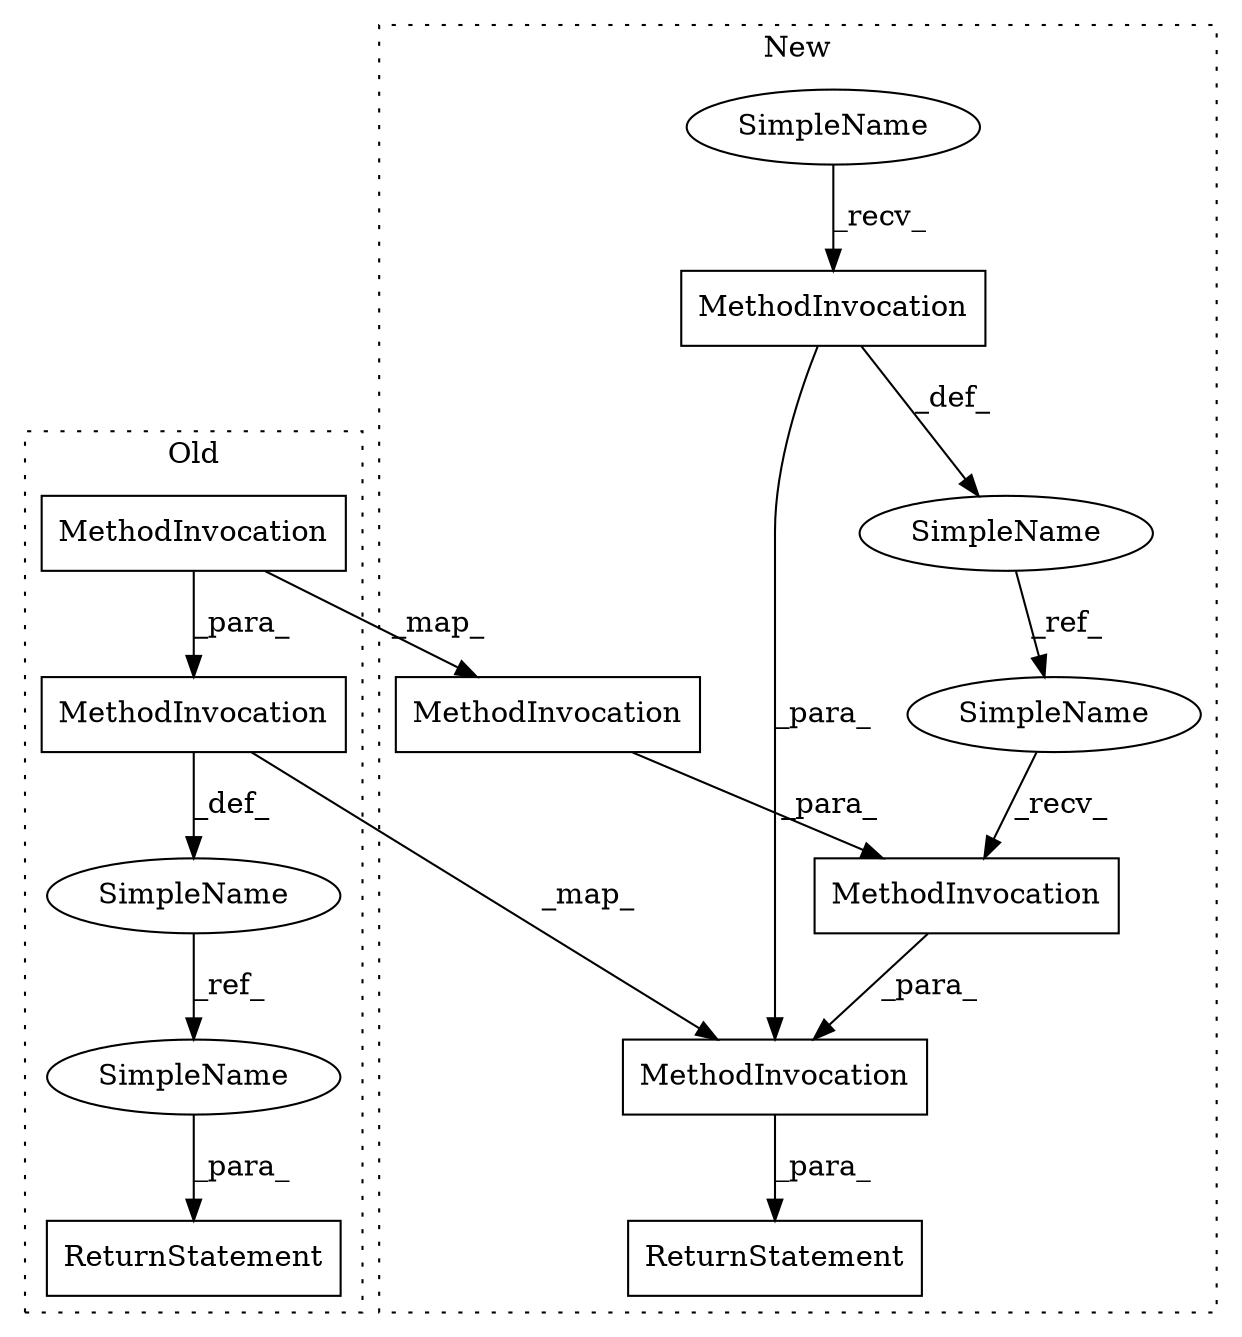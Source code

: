digraph G {
subgraph cluster0 {
3 [label="MethodInvocation" a="32" s="5174" l="10" shape="box"];
6 [label="MethodInvocation" a="32" s="5259,5271" l="5,1" shape="box"];
8 [label="ReturnStatement" a="41" s="5307" l="7" shape="box"];
12 [label="SimpleName" a="42" s="5251" l="5" shape="ellipse"];
13 [label="SimpleName" a="42" s="5314" l="5" shape="ellipse"];
label = "Old";
style="dotted";
}
subgraph cluster1 {
1 [label="MethodInvocation" a="32" s="5097" l="8" shape="box"];
2 [label="MethodInvocation" a="32" s="5137,5156" l="4,1" shape="box"];
4 [label="MethodInvocation" a="32" s="5214,5226" l="5,1" shape="box"];
5 [label="MethodInvocation" a="32" s="5146" l="10" shape="box"];
7 [label="ReturnStatement" a="41" s="5207" l="7" shape="box"];
9 [label="SimpleName" a="42" s="5090" l="6" shape="ellipse"];
10 [label="SimpleName" a="42" s="5130" l="6" shape="ellipse"];
11 [label="SimpleName" a="42" s="5081" l="6" shape="ellipse"];
label = "New";
style="dotted";
}
1 -> 4 [label="_para_"];
1 -> 11 [label="_def_"];
2 -> 4 [label="_para_"];
3 -> 5 [label="_map_"];
3 -> 6 [label="_para_"];
4 -> 7 [label="_para_"];
5 -> 2 [label="_para_"];
6 -> 12 [label="_def_"];
6 -> 4 [label="_map_"];
9 -> 1 [label="_recv_"];
10 -> 2 [label="_recv_"];
11 -> 10 [label="_ref_"];
12 -> 13 [label="_ref_"];
13 -> 8 [label="_para_"];
}